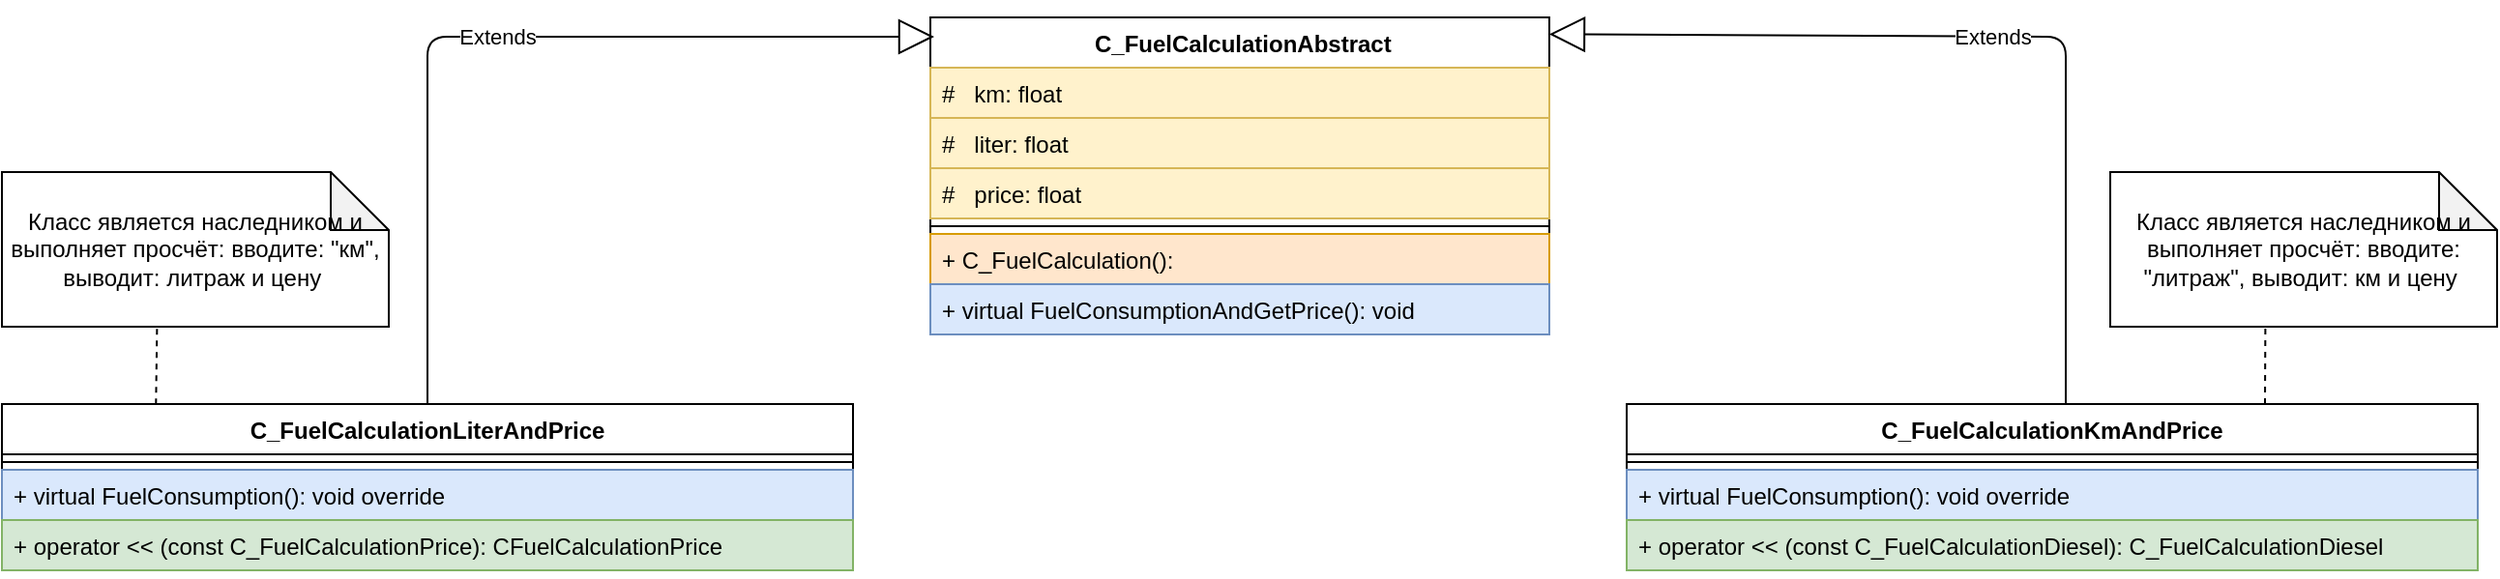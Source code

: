 <mxfile version="15.2.7" type="github">
  <diagram id="fhgRlPGv0iziKAK5T5gu" name="Page-1">
    <mxGraphModel dx="2205" dy="805" grid="1" gridSize="10" guides="1" tooltips="1" connect="1" arrows="1" fold="1" page="1" pageScale="1" pageWidth="827" pageHeight="1169" math="0" shadow="0">
      <root>
        <mxCell id="0" />
        <mxCell id="1" parent="0" />
        <mxCell id="qDP8li1R9nJsc22dhzf8-1" value=" С_FuelСalculationAbstract" style="swimlane;fontStyle=1;align=center;verticalAlign=top;childLayout=stackLayout;horizontal=1;startSize=26;horizontalStack=0;resizeParent=1;resizeParentMax=0;resizeLast=0;collapsible=1;marginBottom=0;" parent="1" vertex="1">
          <mxGeometry x="240" y="200" width="320" height="164" as="geometry" />
        </mxCell>
        <mxCell id="qDP8li1R9nJsc22dhzf8-2" value="#   km: float" style="text;strokeColor=#d6b656;fillColor=#fff2cc;align=left;verticalAlign=top;spacingLeft=4;spacingRight=4;overflow=hidden;rotatable=0;points=[[0,0.5],[1,0.5]];portConstraint=eastwest;" parent="qDP8li1R9nJsc22dhzf8-1" vertex="1">
          <mxGeometry y="26" width="320" height="26" as="geometry" />
        </mxCell>
        <mxCell id="qDP8li1R9nJsc22dhzf8-6" value="#   liter: float" style="text;strokeColor=#d6b656;fillColor=#fff2cc;align=left;verticalAlign=top;spacingLeft=4;spacingRight=4;overflow=hidden;rotatable=0;points=[[0,0.5],[1,0.5]];portConstraint=eastwest;" parent="qDP8li1R9nJsc22dhzf8-1" vertex="1">
          <mxGeometry y="52" width="320" height="26" as="geometry" />
        </mxCell>
        <mxCell id="qDP8li1R9nJsc22dhzf8-5" value="#   price: float" style="text;strokeColor=#d6b656;fillColor=#fff2cc;align=left;verticalAlign=top;spacingLeft=4;spacingRight=4;overflow=hidden;rotatable=0;points=[[0,0.5],[1,0.5]];portConstraint=eastwest;" parent="qDP8li1R9nJsc22dhzf8-1" vertex="1">
          <mxGeometry y="78" width="320" height="26" as="geometry" />
        </mxCell>
        <mxCell id="qDP8li1R9nJsc22dhzf8-3" value="" style="line;strokeWidth=1;fillColor=none;align=left;verticalAlign=middle;spacingTop=-1;spacingLeft=3;spacingRight=3;rotatable=0;labelPosition=right;points=[];portConstraint=eastwest;" parent="qDP8li1R9nJsc22dhzf8-1" vertex="1">
          <mxGeometry y="104" width="320" height="8" as="geometry" />
        </mxCell>
        <mxCell id="qDP8li1R9nJsc22dhzf8-4" value="+ С_FuelСalculation():" style="text;strokeColor=#d79b00;fillColor=#ffe6cc;align=left;verticalAlign=top;spacingLeft=4;spacingRight=4;overflow=hidden;rotatable=0;points=[[0,0.5],[1,0.5]];portConstraint=eastwest;" parent="qDP8li1R9nJsc22dhzf8-1" vertex="1">
          <mxGeometry y="112" width="320" height="26" as="geometry" />
        </mxCell>
        <mxCell id="qDP8li1R9nJsc22dhzf8-8" value="+ virtual FuelConsumptionAndGetPrice(): void " style="text;strokeColor=#6c8ebf;fillColor=#dae8fc;align=left;verticalAlign=top;spacingLeft=4;spacingRight=4;overflow=hidden;rotatable=0;points=[[0,0.5],[1,0.5]];portConstraint=eastwest;" parent="qDP8li1R9nJsc22dhzf8-1" vertex="1">
          <mxGeometry y="138" width="320" height="26" as="geometry" />
        </mxCell>
        <mxCell id="qDP8li1R9nJsc22dhzf8-9" value="С_FuelСalculationKmAndPrice" style="swimlane;fontStyle=1;align=center;verticalAlign=top;childLayout=stackLayout;horizontal=1;startSize=26;horizontalStack=0;resizeParent=1;resizeParentMax=0;resizeLast=0;collapsible=1;marginBottom=0;" parent="1" vertex="1">
          <mxGeometry x="600" y="400" width="440" height="86" as="geometry" />
        </mxCell>
        <mxCell id="qDP8li1R9nJsc22dhzf8-13" value="" style="line;strokeWidth=1;fillColor=none;align=left;verticalAlign=middle;spacingTop=-1;spacingLeft=3;spacingRight=3;rotatable=0;labelPosition=right;points=[];portConstraint=eastwest;" parent="qDP8li1R9nJsc22dhzf8-9" vertex="1">
          <mxGeometry y="26" width="440" height="8" as="geometry" />
        </mxCell>
        <mxCell id="qDP8li1R9nJsc22dhzf8-16" value="+ virtual FuelConsumption(): void override" style="text;strokeColor=#6c8ebf;fillColor=#dae8fc;align=left;verticalAlign=top;spacingLeft=4;spacingRight=4;overflow=hidden;rotatable=0;points=[[0,0.5],[1,0.5]];portConstraint=eastwest;" parent="qDP8li1R9nJsc22dhzf8-9" vertex="1">
          <mxGeometry y="34" width="440" height="26" as="geometry" />
        </mxCell>
        <mxCell id="qDP8li1R9nJsc22dhzf8-17" value="+ operator &lt;&lt; (const С_FuelСalculationDiesel): С_FuelСalculationDiesel" style="text;strokeColor=#82b366;fillColor=#d5e8d4;align=left;verticalAlign=top;spacingLeft=4;spacingRight=4;overflow=hidden;rotatable=0;points=[[0,0.5],[1,0.5]];portConstraint=eastwest;" parent="qDP8li1R9nJsc22dhzf8-9" vertex="1">
          <mxGeometry y="60" width="440" height="26" as="geometry" />
        </mxCell>
        <mxCell id="qDP8li1R9nJsc22dhzf8-18" value="С_FuelСalculationLiterAndPrice" style="swimlane;fontStyle=1;align=center;verticalAlign=top;childLayout=stackLayout;horizontal=1;startSize=26;horizontalStack=0;resizeParent=1;resizeParentMax=0;resizeLast=0;collapsible=1;marginBottom=0;" parent="1" vertex="1">
          <mxGeometry x="-240" y="400" width="440" height="86" as="geometry" />
        </mxCell>
        <mxCell id="qDP8li1R9nJsc22dhzf8-19" value="" style="line;strokeWidth=1;fillColor=none;align=left;verticalAlign=middle;spacingTop=-1;spacingLeft=3;spacingRight=3;rotatable=0;labelPosition=right;points=[];portConstraint=eastwest;" parent="qDP8li1R9nJsc22dhzf8-18" vertex="1">
          <mxGeometry y="26" width="440" height="8" as="geometry" />
        </mxCell>
        <mxCell id="qDP8li1R9nJsc22dhzf8-20" value="+ virtual FuelConsumption(): void override" style="text;strokeColor=#6c8ebf;fillColor=#dae8fc;align=left;verticalAlign=top;spacingLeft=4;spacingRight=4;overflow=hidden;rotatable=0;points=[[0,0.5],[1,0.5]];portConstraint=eastwest;" parent="qDP8li1R9nJsc22dhzf8-18" vertex="1">
          <mxGeometry y="34" width="440" height="26" as="geometry" />
        </mxCell>
        <mxCell id="qDP8li1R9nJsc22dhzf8-21" value="+ operator &lt;&lt; (const С_FuelСalculationPrice): СFuelСalculationPrice" style="text;strokeColor=#82b366;fillColor=#d5e8d4;align=left;verticalAlign=top;spacingLeft=4;spacingRight=4;overflow=hidden;rotatable=0;points=[[0,0.5],[1,0.5]];portConstraint=eastwest;" parent="qDP8li1R9nJsc22dhzf8-18" vertex="1">
          <mxGeometry y="60" width="440" height="26" as="geometry" />
        </mxCell>
        <mxCell id="qDP8li1R9nJsc22dhzf8-22" value="Extends" style="endArrow=block;endSize=16;endFill=0;html=1;exitX=0.5;exitY=0;exitDx=0;exitDy=0;" parent="1" source="qDP8li1R9nJsc22dhzf8-18" edge="1">
          <mxGeometry width="160" relative="1" as="geometry">
            <mxPoint x="-30" y="280" as="sourcePoint" />
            <mxPoint x="242" y="210" as="targetPoint" />
            <Array as="points">
              <mxPoint x="-20" y="210" />
            </Array>
          </mxGeometry>
        </mxCell>
        <mxCell id="qDP8li1R9nJsc22dhzf8-23" value="Extends" style="endArrow=block;endSize=16;endFill=0;html=1;exitX=0.5;exitY=0;exitDx=0;exitDy=0;entryX=1;entryY=0.053;entryDx=0;entryDy=0;entryPerimeter=0;" parent="1" target="qDP8li1R9nJsc22dhzf8-1" edge="1">
          <mxGeometry width="160" relative="1" as="geometry">
            <mxPoint x="827" y="400" as="sourcePoint" />
            <mxPoint x="1089" y="210" as="targetPoint" />
            <Array as="points">
              <mxPoint x="827" y="210" />
            </Array>
          </mxGeometry>
        </mxCell>
        <mxCell id="UUNzrEe97q-2ZJHBDRM0-1" value="Класс является наследником и выполняет просчёт: вводите: &quot;км&quot;, выводит: литраж и цену&amp;nbsp;" style="shape=note;whiteSpace=wrap;html=1;backgroundOutline=1;darkOpacity=0.05;" vertex="1" parent="1">
          <mxGeometry x="-240" y="280" width="200" height="80" as="geometry" />
        </mxCell>
        <mxCell id="UUNzrEe97q-2ZJHBDRM0-2" value="" style="endArrow=none;dashed=1;html=1;exitX=0.181;exitY=0.001;exitDx=0;exitDy=0;exitPerimeter=0;entryX=0.401;entryY=0.993;entryDx=0;entryDy=0;entryPerimeter=0;" edge="1" parent="1" source="qDP8li1R9nJsc22dhzf8-18" target="UUNzrEe97q-2ZJHBDRM0-1">
          <mxGeometry width="50" height="50" relative="1" as="geometry">
            <mxPoint x="-60" y="370" as="sourcePoint" />
            <mxPoint x="-10" y="320" as="targetPoint" />
          </mxGeometry>
        </mxCell>
        <mxCell id="UUNzrEe97q-2ZJHBDRM0-3" value="Класс является наследником и выполняет просчёт: вводите: &quot;литраж&quot;, выводит: км и цену&amp;nbsp;" style="shape=note;whiteSpace=wrap;html=1;backgroundOutline=1;darkOpacity=0.05;" vertex="1" parent="1">
          <mxGeometry x="850" y="280" width="200" height="80" as="geometry" />
        </mxCell>
        <mxCell id="UUNzrEe97q-2ZJHBDRM0-4" value="" style="endArrow=none;dashed=1;html=1;exitX=0.75;exitY=0;exitDx=0;exitDy=0;entryX=0.401;entryY=0.993;entryDx=0;entryDy=0;entryPerimeter=0;" edge="1" parent="1" target="UUNzrEe97q-2ZJHBDRM0-3" source="qDP8li1R9nJsc22dhzf8-9">
          <mxGeometry width="50" height="50" relative="1" as="geometry">
            <mxPoint x="929.64" y="400.086" as="sourcePoint" />
            <mxPoint x="1080" y="320" as="targetPoint" />
          </mxGeometry>
        </mxCell>
      </root>
    </mxGraphModel>
  </diagram>
</mxfile>
